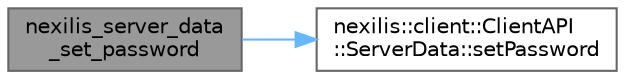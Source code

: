 digraph "nexilis_server_data_set_password"
{
 // LATEX_PDF_SIZE
  bgcolor="transparent";
  edge [fontname=Helvetica,fontsize=10,labelfontname=Helvetica,labelfontsize=10];
  node [fontname=Helvetica,fontsize=10,shape=box,height=0.2,width=0.4];
  rankdir="LR";
  Node1 [id="Node000001",label="nexilis_server_data\l_set_password",height=0.2,width=0.4,color="gray40", fillcolor="grey60", style="filled", fontcolor="black",tooltip=" "];
  Node1 -> Node2 [id="edge1_Node000001_Node000002",color="steelblue1",style="solid",tooltip=" "];
  Node2 [id="Node000002",label="nexilis::client::ClientAPI\l::ServerData::setPassword",height=0.2,width=0.4,color="grey40", fillcolor="white", style="filled",URL="$d5/dce/classnexilis_1_1client_1_1ClientAPI_1_1ServerData.html#a26ad52be824d145ccda099c6ac6885bd",tooltip=" "];
}
